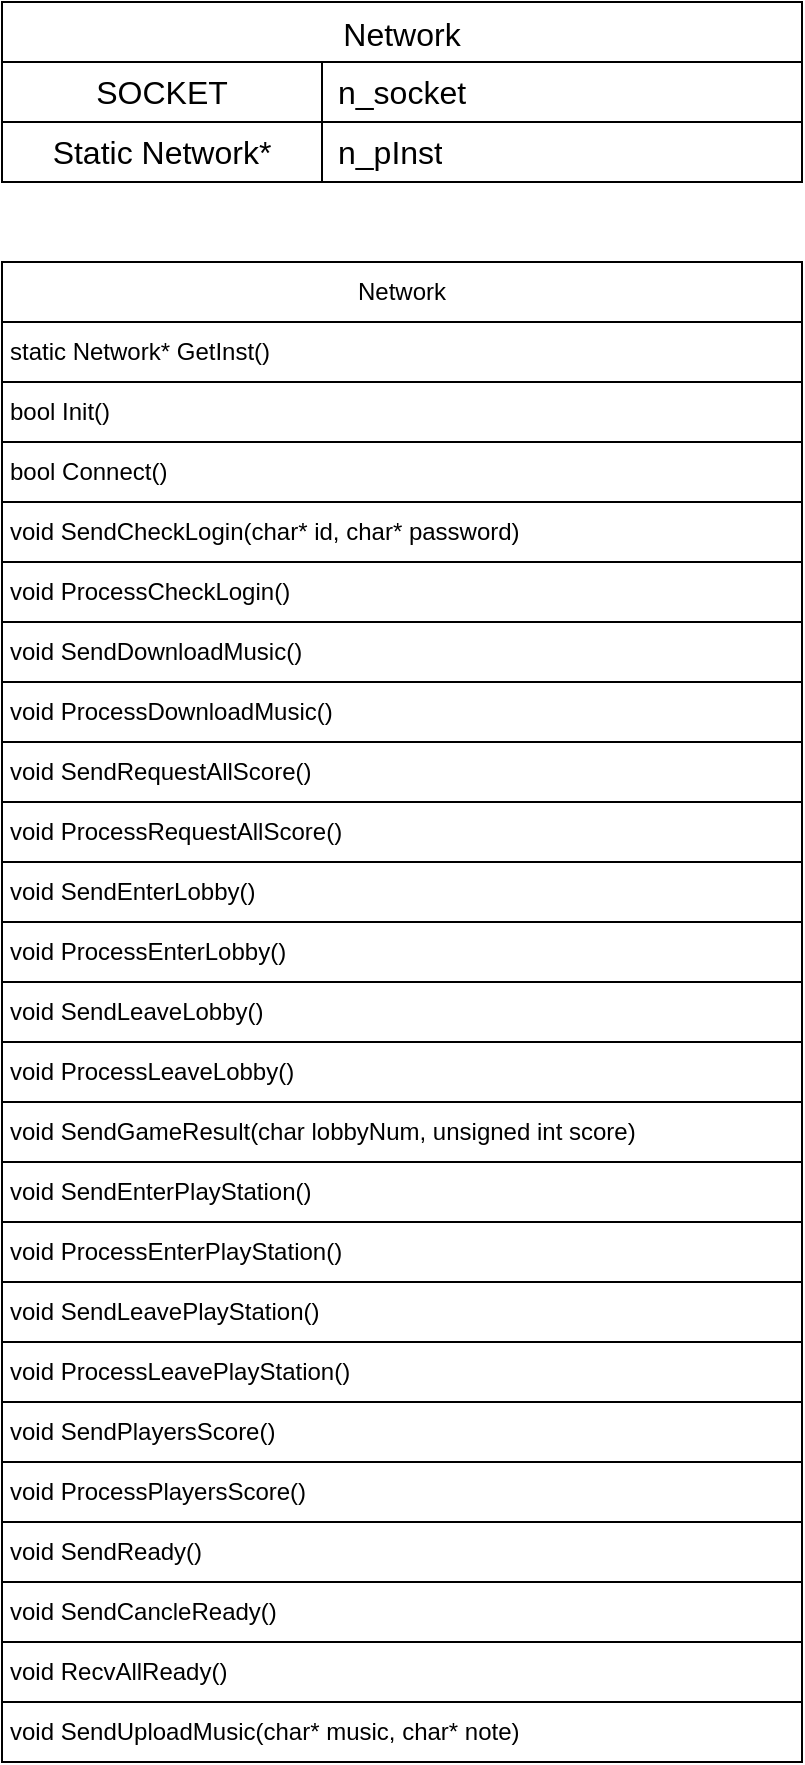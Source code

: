 <mxfile version="24.8.3">
  <diagram id="fXpOYurIsyCUUCbr5uQu" name="페이지-1">
    <mxGraphModel dx="934" dy="924" grid="1" gridSize="10" guides="1" tooltips="1" connect="1" arrows="1" fold="1" page="1" pageScale="1" pageWidth="827" pageHeight="1169" math="0" shadow="0">
      <root>
        <mxCell id="0" />
        <mxCell id="1" parent="0" />
        <mxCell id="1D478wwCFwu-YG0-a-V3-2" value="Network" style="swimlane;fontStyle=0;childLayout=stackLayout;horizontal=1;startSize=30;horizontalStack=0;resizeParent=1;resizeParentMax=0;resizeLast=0;collapsible=1;marginBottom=0;whiteSpace=wrap;html=1;" parent="1" vertex="1">
          <mxGeometry x="340" y="340" width="400" height="750" as="geometry" />
        </mxCell>
        <mxCell id="1D478wwCFwu-YG0-a-V3-3" value="static Network* GetInst()" style="text;strokeColor=default;fillColor=none;align=left;verticalAlign=middle;spacingLeft=4;spacingRight=0;overflow=hidden;points=[[0,0.5],[1,0.5]];portConstraint=eastwest;rotatable=0;whiteSpace=wrap;html=1;spacing=0;" parent="1D478wwCFwu-YG0-a-V3-2" vertex="1">
          <mxGeometry y="30" width="400" height="30" as="geometry" />
        </mxCell>
        <mxCell id="1D478wwCFwu-YG0-a-V3-4" value="bool Init()" style="text;strokeColor=default;fillColor=none;align=left;verticalAlign=middle;spacingLeft=4;spacingRight=0;overflow=hidden;points=[[0,0.5],[1,0.5]];portConstraint=eastwest;rotatable=0;whiteSpace=wrap;html=1;spacing=0;" parent="1D478wwCFwu-YG0-a-V3-2" vertex="1">
          <mxGeometry y="60" width="400" height="30" as="geometry" />
        </mxCell>
        <mxCell id="1D478wwCFwu-YG0-a-V3-16" value="bool Connect()" style="text;strokeColor=default;fillColor=none;align=left;verticalAlign=middle;spacingLeft=4;spacingRight=0;overflow=hidden;points=[[0,0.5],[1,0.5]];portConstraint=eastwest;rotatable=0;whiteSpace=wrap;html=1;spacing=0;" parent="1D478wwCFwu-YG0-a-V3-2" vertex="1">
          <mxGeometry y="90" width="400" height="30" as="geometry" />
        </mxCell>
        <mxCell id="f3LzhLtTWlSKDmhymVsS-1" value="void SendCheckLogin(char* id, char* password)&amp;nbsp;" style="text;strokeColor=default;fillColor=none;align=left;verticalAlign=middle;spacingLeft=4;spacingRight=0;overflow=hidden;points=[[0,0.5],[1,0.5]];portConstraint=eastwest;rotatable=0;whiteSpace=wrap;html=1;spacing=0;" parent="1D478wwCFwu-YG0-a-V3-2" vertex="1">
          <mxGeometry y="120" width="400" height="30" as="geometry" />
        </mxCell>
        <mxCell id="f3LzhLtTWlSKDmhymVsS-2" value="void ProcessCheckLogin()" style="text;strokeColor=default;fillColor=none;align=left;verticalAlign=middle;spacingLeft=4;spacingRight=0;overflow=hidden;points=[[0,0.5],[1,0.5]];portConstraint=eastwest;rotatable=0;whiteSpace=wrap;html=1;spacing=0;" parent="1D478wwCFwu-YG0-a-V3-2" vertex="1">
          <mxGeometry y="150" width="400" height="30" as="geometry" />
        </mxCell>
        <mxCell id="f3LzhLtTWlSKDmhymVsS-3" value="void SendDownloadMusic()" style="text;strokeColor=default;fillColor=none;align=left;verticalAlign=middle;spacingLeft=4;spacingRight=0;overflow=hidden;points=[[0,0.5],[1,0.5]];portConstraint=eastwest;rotatable=0;whiteSpace=wrap;html=1;spacing=0;" parent="1D478wwCFwu-YG0-a-V3-2" vertex="1">
          <mxGeometry y="180" width="400" height="30" as="geometry" />
        </mxCell>
        <mxCell id="f3LzhLtTWlSKDmhymVsS-4" value="void ProcessDownloadMusic()&amp;nbsp;" style="text;strokeColor=default;fillColor=none;align=left;verticalAlign=middle;spacingLeft=4;spacingRight=0;overflow=hidden;points=[[0,0.5],[1,0.5]];portConstraint=eastwest;rotatable=0;whiteSpace=wrap;html=1;spacing=0;" parent="1D478wwCFwu-YG0-a-V3-2" vertex="1">
          <mxGeometry y="210" width="400" height="30" as="geometry" />
        </mxCell>
        <mxCell id="f3LzhLtTWlSKDmhymVsS-5" value="void SendRequestAllScore()&amp;nbsp;" style="text;strokeColor=default;fillColor=none;align=left;verticalAlign=middle;spacingLeft=4;spacingRight=0;overflow=hidden;points=[[0,0.5],[1,0.5]];portConstraint=eastwest;rotatable=0;whiteSpace=wrap;html=1;spacing=0;" parent="1D478wwCFwu-YG0-a-V3-2" vertex="1">
          <mxGeometry y="240" width="400" height="30" as="geometry" />
        </mxCell>
        <mxCell id="f3LzhLtTWlSKDmhymVsS-6" value="void ProcessRequestAllScore()&amp;nbsp;" style="text;strokeColor=default;fillColor=none;align=left;verticalAlign=middle;spacingLeft=4;spacingRight=0;overflow=hidden;points=[[0,0.5],[1,0.5]];portConstraint=eastwest;rotatable=0;whiteSpace=wrap;html=1;spacing=0;" parent="1D478wwCFwu-YG0-a-V3-2" vertex="1">
          <mxGeometry y="270" width="400" height="30" as="geometry" />
        </mxCell>
        <mxCell id="1D478wwCFwu-YG0-a-V3-17" value="void SendEnterLobby()" style="text;strokeColor=default;fillColor=none;align=left;verticalAlign=middle;spacingLeft=4;spacingRight=0;overflow=hidden;points=[[0,0.5],[1,0.5]];portConstraint=eastwest;rotatable=0;whiteSpace=wrap;html=1;spacing=0;" parent="1D478wwCFwu-YG0-a-V3-2" vertex="1">
          <mxGeometry y="300" width="400" height="30" as="geometry" />
        </mxCell>
        <mxCell id="f3LzhLtTWlSKDmhymVsS-7" value="void ProcessEnterLobby()" style="text;strokeColor=default;fillColor=none;align=left;verticalAlign=middle;spacingLeft=4;spacingRight=0;overflow=hidden;points=[[0,0.5],[1,0.5]];portConstraint=eastwest;rotatable=0;whiteSpace=wrap;html=1;spacing=0;" parent="1D478wwCFwu-YG0-a-V3-2" vertex="1">
          <mxGeometry y="330" width="400" height="30" as="geometry" />
        </mxCell>
        <mxCell id="f3LzhLtTWlSKDmhymVsS-8" value="void SendLeaveLobby()&amp;nbsp;" style="text;strokeColor=default;fillColor=none;align=left;verticalAlign=middle;spacingLeft=4;spacingRight=0;overflow=hidden;points=[[0,0.5],[1,0.5]];portConstraint=eastwest;rotatable=0;whiteSpace=wrap;html=1;spacing=0;" parent="1D478wwCFwu-YG0-a-V3-2" vertex="1">
          <mxGeometry y="360" width="400" height="30" as="geometry" />
        </mxCell>
        <mxCell id="f3LzhLtTWlSKDmhymVsS-9" value="void ProcessLeaveLobby()" style="text;strokeColor=default;fillColor=none;align=left;verticalAlign=middle;spacingLeft=4;spacingRight=0;overflow=hidden;points=[[0,0.5],[1,0.5]];portConstraint=eastwest;rotatable=0;whiteSpace=wrap;html=1;spacing=0;" parent="1D478wwCFwu-YG0-a-V3-2" vertex="1">
          <mxGeometry y="390" width="400" height="30" as="geometry" />
        </mxCell>
        <mxCell id="1D478wwCFwu-YG0-a-V3-19" value="void SendGameResult(char lobbyNum, unsigned int score)&amp;nbsp;" style="text;strokeColor=default;fillColor=none;align=left;verticalAlign=middle;spacingLeft=4;spacingRight=0;overflow=hidden;points=[[0,0.5],[1,0.5]];portConstraint=eastwest;rotatable=0;whiteSpace=wrap;html=1;spacing=0;" parent="1D478wwCFwu-YG0-a-V3-2" vertex="1">
          <mxGeometry y="420" width="400" height="30" as="geometry" />
        </mxCell>
        <mxCell id="f3LzhLtTWlSKDmhymVsS-10" value="void SendEnterPlayStation()&amp;nbsp;" style="text;strokeColor=default;fillColor=none;align=left;verticalAlign=middle;spacingLeft=4;spacingRight=0;overflow=hidden;points=[[0,0.5],[1,0.5]];portConstraint=eastwest;rotatable=0;whiteSpace=wrap;html=1;spacing=0;" parent="1D478wwCFwu-YG0-a-V3-2" vertex="1">
          <mxGeometry y="450" width="400" height="30" as="geometry" />
        </mxCell>
        <mxCell id="f3LzhLtTWlSKDmhymVsS-11" value="void ProcessEnterPlayStation()" style="text;strokeColor=default;fillColor=none;align=left;verticalAlign=middle;spacingLeft=4;spacingRight=0;overflow=hidden;points=[[0,0.5],[1,0.5]];portConstraint=eastwest;rotatable=0;whiteSpace=wrap;html=1;spacing=0;" parent="1D478wwCFwu-YG0-a-V3-2" vertex="1">
          <mxGeometry y="480" width="400" height="30" as="geometry" />
        </mxCell>
        <mxCell id="1D478wwCFwu-YG0-a-V3-20" value="void SendLeavePlayStation()" style="text;strokeColor=default;fillColor=none;align=left;verticalAlign=middle;spacingLeft=4;spacingRight=0;overflow=hidden;points=[[0,0.5],[1,0.5]];portConstraint=eastwest;rotatable=0;whiteSpace=wrap;html=1;spacing=0;" parent="1D478wwCFwu-YG0-a-V3-2" vertex="1">
          <mxGeometry y="510" width="400" height="30" as="geometry" />
        </mxCell>
        <mxCell id="f3LzhLtTWlSKDmhymVsS-12" value="void ProcessLeavePlayStation()" style="text;strokeColor=default;fillColor=none;align=left;verticalAlign=middle;spacingLeft=4;spacingRight=0;overflow=hidden;points=[[0,0.5],[1,0.5]];portConstraint=eastwest;rotatable=0;whiteSpace=wrap;html=1;spacing=0;" parent="1D478wwCFwu-YG0-a-V3-2" vertex="1">
          <mxGeometry y="540" width="400" height="30" as="geometry" />
        </mxCell>
        <mxCell id="1D478wwCFwu-YG0-a-V3-21" value="void SendPlayersScore()" style="text;strokeColor=default;fillColor=none;align=left;verticalAlign=middle;spacingLeft=4;spacingRight=0;overflow=hidden;points=[[0,0.5],[1,0.5]];portConstraint=eastwest;rotatable=0;whiteSpace=wrap;html=1;spacing=0;" parent="1D478wwCFwu-YG0-a-V3-2" vertex="1">
          <mxGeometry y="570" width="400" height="30" as="geometry" />
        </mxCell>
        <mxCell id="f3LzhLtTWlSKDmhymVsS-13" value="void ProcessPlayersScore()" style="text;strokeColor=default;fillColor=none;align=left;verticalAlign=middle;spacingLeft=4;spacingRight=0;overflow=hidden;points=[[0,0.5],[1,0.5]];portConstraint=eastwest;rotatable=0;whiteSpace=wrap;html=1;spacing=0;" parent="1D478wwCFwu-YG0-a-V3-2" vertex="1">
          <mxGeometry y="600" width="400" height="30" as="geometry" />
        </mxCell>
        <mxCell id="1D478wwCFwu-YG0-a-V3-22" value="void SendReady()" style="text;strokeColor=default;fillColor=none;align=left;verticalAlign=middle;spacingLeft=4;spacingRight=0;overflow=hidden;points=[[0,0.5],[1,0.5]];portConstraint=eastwest;rotatable=0;whiteSpace=wrap;html=1;spacing=0;" parent="1D478wwCFwu-YG0-a-V3-2" vertex="1">
          <mxGeometry y="630" width="400" height="30" as="geometry" />
        </mxCell>
        <mxCell id="f3LzhLtTWlSKDmhymVsS-14" value="void SendCancleReady()" style="text;strokeColor=default;fillColor=none;align=left;verticalAlign=middle;spacingLeft=4;spacingRight=0;overflow=hidden;points=[[0,0.5],[1,0.5]];portConstraint=eastwest;rotatable=0;whiteSpace=wrap;html=1;spacing=0;" parent="1D478wwCFwu-YG0-a-V3-2" vertex="1">
          <mxGeometry y="660" width="400" height="30" as="geometry" />
        </mxCell>
        <mxCell id="f3LzhLtTWlSKDmhymVsS-15" value="void RecvAllReady()" style="text;strokeColor=default;fillColor=none;align=left;verticalAlign=middle;spacingLeft=4;spacingRight=0;overflow=hidden;points=[[0,0.5],[1,0.5]];portConstraint=eastwest;rotatable=0;whiteSpace=wrap;html=1;spacing=0;" parent="1D478wwCFwu-YG0-a-V3-2" vertex="1">
          <mxGeometry y="690" width="400" height="30" as="geometry" />
        </mxCell>
        <mxCell id="f3LzhLtTWlSKDmhymVsS-16" value="void SendUploadMusic(char* music, char* note)&amp;nbsp;" style="text;strokeColor=default;fillColor=none;align=left;verticalAlign=middle;spacingLeft=4;spacingRight=0;overflow=hidden;points=[[0,0.5],[1,0.5]];portConstraint=eastwest;rotatable=0;whiteSpace=wrap;html=1;spacing=0;" parent="1D478wwCFwu-YG0-a-V3-2" vertex="1">
          <mxGeometry y="720" width="400" height="30" as="geometry" />
        </mxCell>
        <mxCell id="1D478wwCFwu-YG0-a-V3-6" value="Network" style="shape=table;startSize=30;container=1;collapsible=0;childLayout=tableLayout;fixedRows=1;rowLines=1;fontStyle=0;strokeColor=default;fontSize=16;" parent="1" vertex="1">
          <mxGeometry x="340" y="210" width="400" height="90" as="geometry" />
        </mxCell>
        <mxCell id="1D478wwCFwu-YG0-a-V3-7" value="" style="shape=tableRow;horizontal=0;startSize=0;swimlaneHead=0;swimlaneBody=0;top=0;left=0;bottom=0;right=0;collapsible=0;dropTarget=0;fillColor=none;points=[[0,0.5],[1,0.5]];portConstraint=eastwest;strokeColor=inherit;fontSize=16;" parent="1D478wwCFwu-YG0-a-V3-6" vertex="1">
          <mxGeometry y="30" width="400" height="30" as="geometry" />
        </mxCell>
        <mxCell id="1D478wwCFwu-YG0-a-V3-8" value="SOCKET" style="shape=partialRectangle;html=1;whiteSpace=wrap;connectable=0;fillColor=none;top=0;left=0;bottom=0;right=0;overflow=hidden;pointerEvents=1;strokeColor=default;fontSize=16;" parent="1D478wwCFwu-YG0-a-V3-7" vertex="1">
          <mxGeometry width="160" height="30" as="geometry">
            <mxRectangle width="160" height="30" as="alternateBounds" />
          </mxGeometry>
        </mxCell>
        <mxCell id="1D478wwCFwu-YG0-a-V3-9" value="n_socket" style="shape=partialRectangle;html=1;whiteSpace=wrap;connectable=0;fillColor=none;top=0;left=0;bottom=0;right=0;align=left;spacingLeft=6;overflow=hidden;strokeColor=default;fontSize=16;" parent="1D478wwCFwu-YG0-a-V3-7" vertex="1">
          <mxGeometry x="160" width="240" height="30" as="geometry">
            <mxRectangle width="240" height="30" as="alternateBounds" />
          </mxGeometry>
        </mxCell>
        <mxCell id="1D478wwCFwu-YG0-a-V3-10" value="" style="shape=tableRow;horizontal=0;startSize=0;swimlaneHead=0;swimlaneBody=0;top=0;left=0;bottom=0;right=0;collapsible=0;dropTarget=0;fillColor=none;points=[[0,0.5],[1,0.5]];portConstraint=eastwest;strokeColor=inherit;fontSize=16;" parent="1D478wwCFwu-YG0-a-V3-6" vertex="1">
          <mxGeometry y="60" width="400" height="30" as="geometry" />
        </mxCell>
        <mxCell id="1D478wwCFwu-YG0-a-V3-11" value="Static Network*" style="shape=partialRectangle;html=1;whiteSpace=wrap;connectable=0;fillColor=none;top=0;left=0;bottom=0;right=0;overflow=hidden;strokeColor=default;fontSize=16;" parent="1D478wwCFwu-YG0-a-V3-10" vertex="1">
          <mxGeometry width="160" height="30" as="geometry">
            <mxRectangle width="160" height="30" as="alternateBounds" />
          </mxGeometry>
        </mxCell>
        <mxCell id="1D478wwCFwu-YG0-a-V3-12" value="n_pInst" style="shape=partialRectangle;html=1;whiteSpace=wrap;connectable=0;fillColor=none;top=0;left=0;bottom=0;right=0;align=left;spacingLeft=6;overflow=hidden;strokeColor=default;fontSize=16;" parent="1D478wwCFwu-YG0-a-V3-10" vertex="1">
          <mxGeometry x="160" width="240" height="30" as="geometry">
            <mxRectangle width="240" height="30" as="alternateBounds" />
          </mxGeometry>
        </mxCell>
      </root>
    </mxGraphModel>
  </diagram>
</mxfile>
